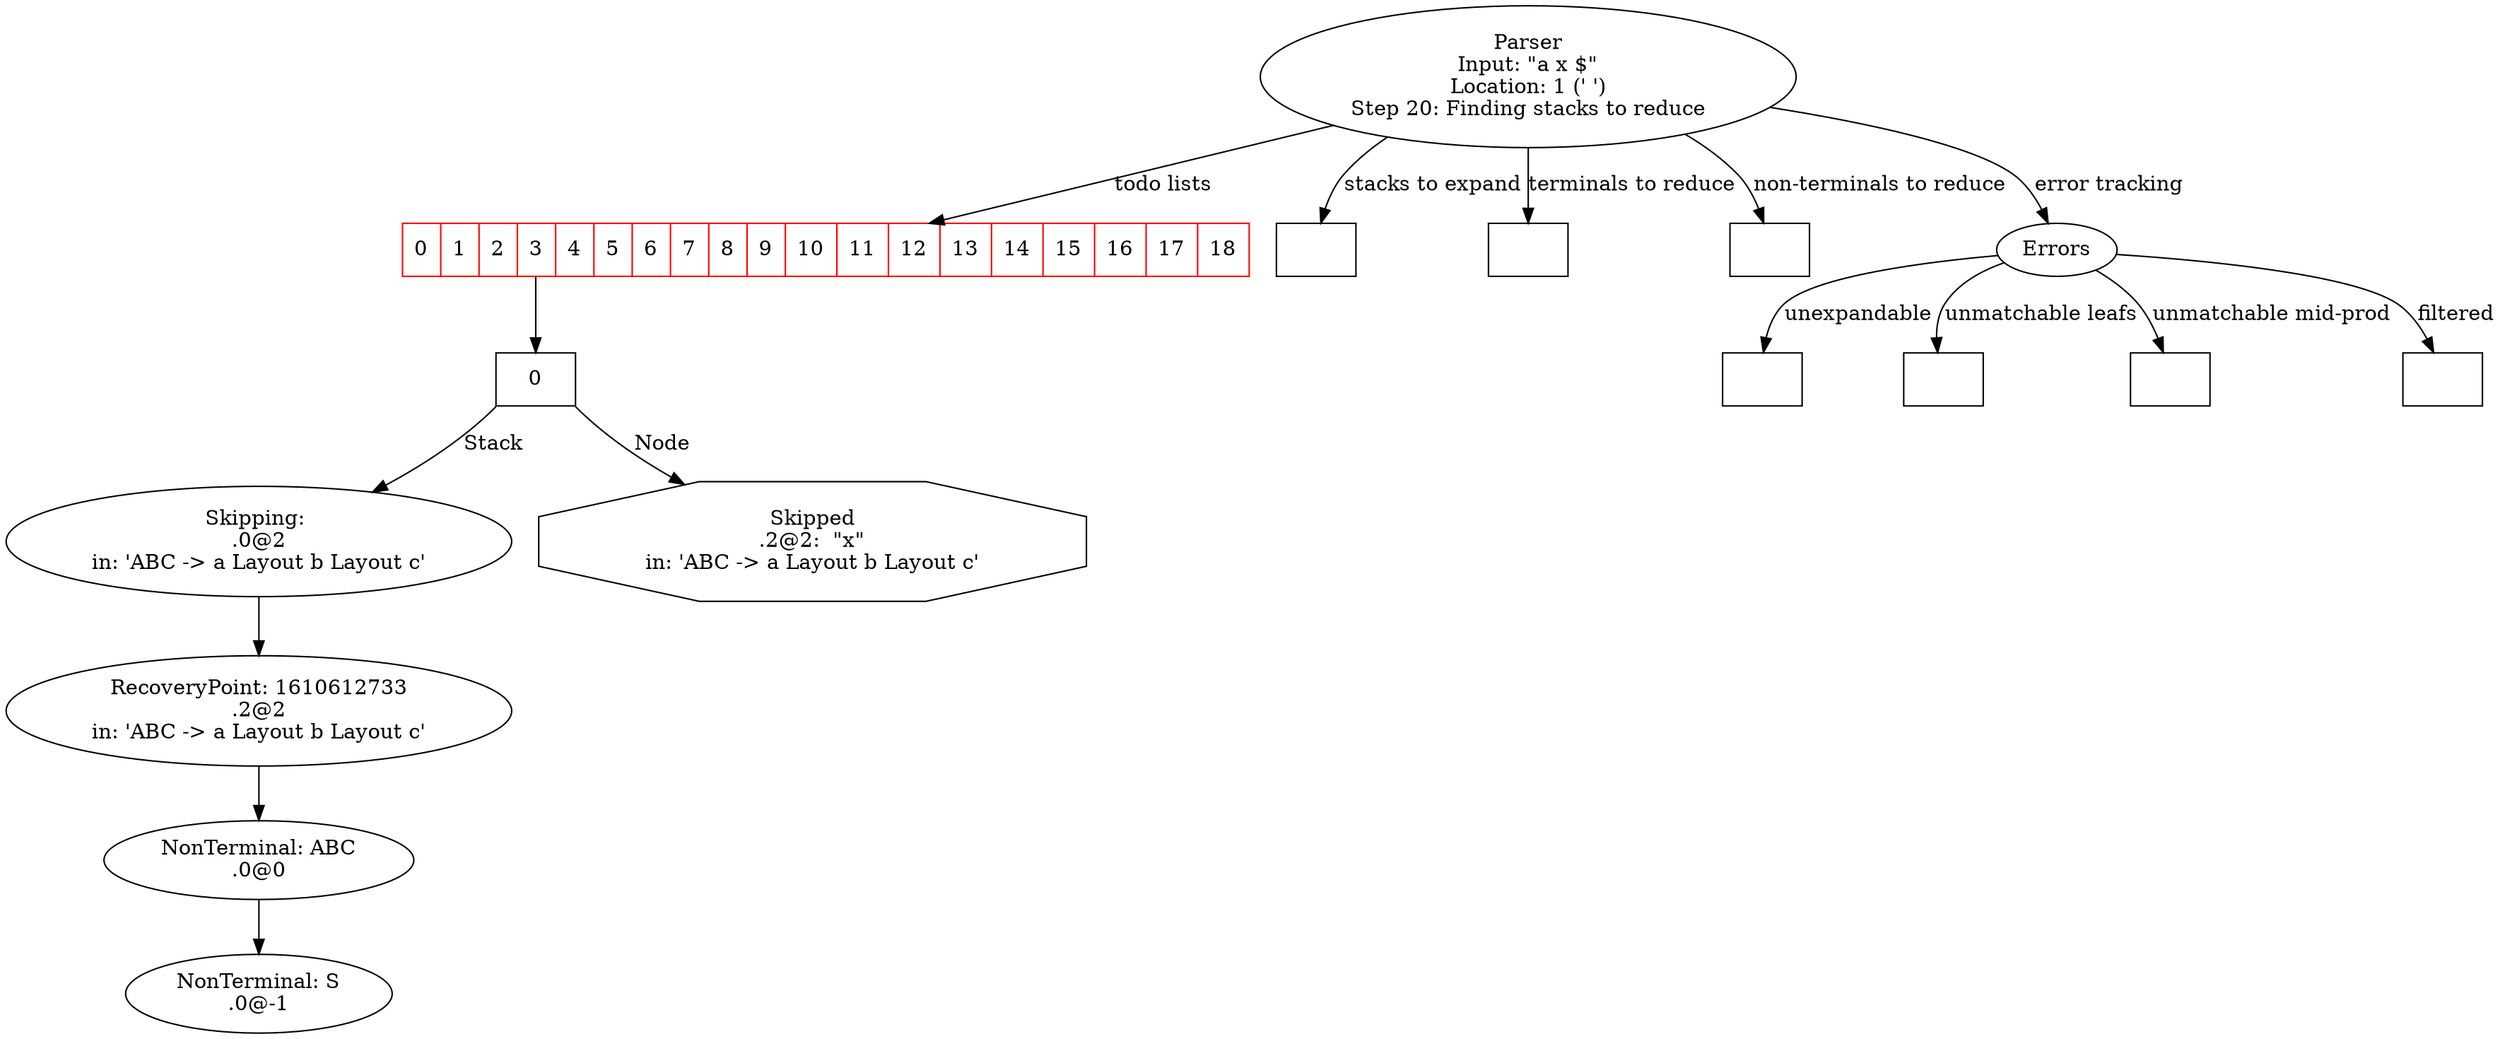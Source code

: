 digraph Parser {
"Parser"["label"="Parser\nInput: \"a x $\"\nLocation: 1 (' ')\nStep 20: Finding stacks to reduce"];
"todo-3"["label"="<0> 0", "shape"="record"];
"1610612734"["label"="Skipping: \n.0@2\nin: 'ABC -> a Layout b Layout c'"];
"1610612733"["label"="RecoveryPoint: 1610612733\n.2@2\nin: 'ABC -> a Layout b Layout c'"];
"35"["label"="NonTerminal: ABC\n.0@0"];
"-1"["label"="NonTerminal: S\n.0@-1"];
"35" -> "-1";
"1610612733" -> "35";
"1610612734" -> "1610612733";
"todo-3":"0":sw -> "1610612734"["label"="Stack"];
"409393797"["shape"="octagon", "label"="Skipped\n.2@2:  \"x\"\nin: 'ABC -> a Layout b Layout c'"];
"todo-3":"0":se -> "409393797"["label"="Node"];
"todoLists":"3" -> "todo-3";
"todoLists"["label"="<0> 0 | <1> 1 | <2> 2 | <3> 3 | <4> 4 | <5> 5 | <6> 6 | <7> 7 | <8> 8 | <9> 9 | <10> 10 | <11> 11 | <12> 12 | <13> 13 | <14> 14 | <15> 15 | <16> 16 | <17> 17 | <18> 18", "shape"="record", "color"="red"];
"Parser" -> "todoLists"["label"="todo lists"];
"stacksToExpand"["label"="", "shape"="record"];
"Parser" -> "stacksToExpand"["label"="stacks to expand"];
"terminalsToReduce"["label"="", "shape"="record"];
"Parser" -> "terminalsToReduce"["label"="terminals to reduce"];
"nonTerminalsToReduce"["label"="", "shape"="record"];
"Parser" -> "nonTerminalsToReduce"["label"="non-terminals to reduce"];
"unexpandableNodes"["label"="", "shape"="record"];
"unmatchableLeafNodes"["label"="", "shape"="record"];
"unmatchableMidProductionNodes"["shape"="record", "label"=""];
"filteredNodes"["label"="", "shape"="record"];
"error"["label"="Errors"];
"Parser" -> "error"["label"="error tracking"];
"error" -> "unexpandableNodes"["label"="unexpandable"];
"error" -> "unmatchableLeafNodes"["label"="unmatchable leafs"];
"error" -> "unmatchableMidProductionNodes"["label"="unmatchable mid-prod"];
"error" -> "filteredNodes"["label"="filtered"];
}
